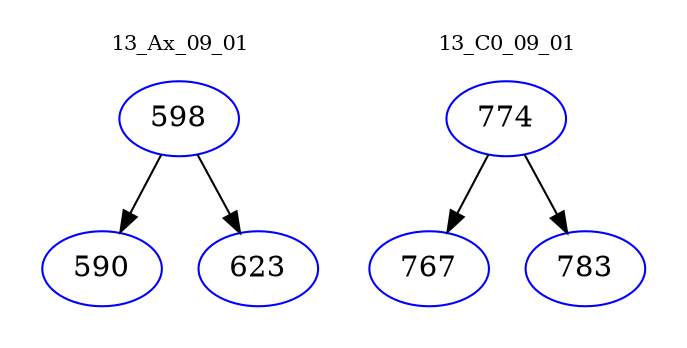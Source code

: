 digraph{
subgraph cluster_0 {
color = white
label = "13_Ax_09_01";
fontsize=10;
T0_598 [label="598", color="blue"]
T0_598 -> T0_590 [color="black"]
T0_590 [label="590", color="blue"]
T0_598 -> T0_623 [color="black"]
T0_623 [label="623", color="blue"]
}
subgraph cluster_1 {
color = white
label = "13_C0_09_01";
fontsize=10;
T1_774 [label="774", color="blue"]
T1_774 -> T1_767 [color="black"]
T1_767 [label="767", color="blue"]
T1_774 -> T1_783 [color="black"]
T1_783 [label="783", color="blue"]
}
}
